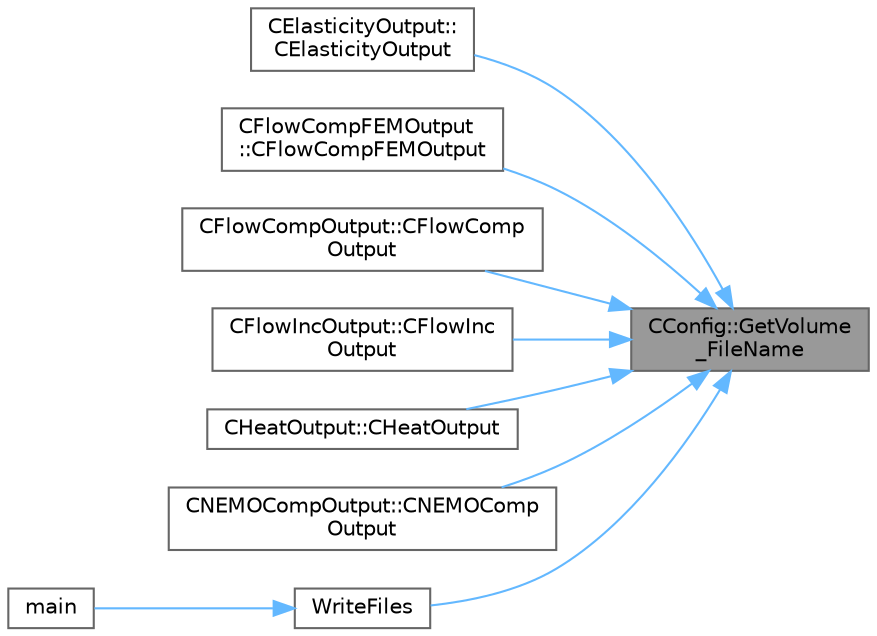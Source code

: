 digraph "CConfig::GetVolume_FileName"
{
 // LATEX_PDF_SIZE
  bgcolor="transparent";
  edge [fontname=Helvetica,fontsize=10,labelfontname=Helvetica,labelfontsize=10];
  node [fontname=Helvetica,fontsize=10,shape=box,height=0.2,width=0.4];
  rankdir="RL";
  Node1 [id="Node000001",label="CConfig::GetVolume\l_FileName",height=0.2,width=0.4,color="gray40", fillcolor="grey60", style="filled", fontcolor="black",tooltip="Get the name of the file with the flow variables."];
  Node1 -> Node2 [id="edge1_Node000001_Node000002",dir="back",color="steelblue1",style="solid",tooltip=" "];
  Node2 [id="Node000002",label="CElasticityOutput::\lCElasticityOutput",height=0.2,width=0.4,color="grey40", fillcolor="white", style="filled",URL="$classCElasticityOutput.html#a58429bbda704388e3663f3787f2c66e6",tooltip="Constructor of the class."];
  Node1 -> Node3 [id="edge2_Node000001_Node000003",dir="back",color="steelblue1",style="solid",tooltip=" "];
  Node3 [id="Node000003",label="CFlowCompFEMOutput\l::CFlowCompFEMOutput",height=0.2,width=0.4,color="grey40", fillcolor="white", style="filled",URL="$classCFlowCompFEMOutput.html#a15892a5521b50ec593b55fddb1dfb9ae",tooltip="Constructor of the class."];
  Node1 -> Node4 [id="edge3_Node000001_Node000004",dir="back",color="steelblue1",style="solid",tooltip=" "];
  Node4 [id="Node000004",label="CFlowCompOutput::CFlowComp\lOutput",height=0.2,width=0.4,color="grey40", fillcolor="white", style="filled",URL="$classCFlowCompOutput.html#a6dcf56587ca17eb1fde020d9798b3cd3",tooltip="Constructor of the class."];
  Node1 -> Node5 [id="edge4_Node000001_Node000005",dir="back",color="steelblue1",style="solid",tooltip=" "];
  Node5 [id="Node000005",label="CFlowIncOutput::CFlowInc\lOutput",height=0.2,width=0.4,color="grey40", fillcolor="white", style="filled",URL="$classCFlowIncOutput.html#a6887162e4142b214c7be9bfe40a0d94b",tooltip="Constructor of the class."];
  Node1 -> Node6 [id="edge5_Node000001_Node000006",dir="back",color="steelblue1",style="solid",tooltip=" "];
  Node6 [id="Node000006",label="CHeatOutput::CHeatOutput",height=0.2,width=0.4,color="grey40", fillcolor="white", style="filled",URL="$classCHeatOutput.html#a765accb8479e84e246e53494de404e93",tooltip="Constructor of the class."];
  Node1 -> Node7 [id="edge6_Node000001_Node000007",dir="back",color="steelblue1",style="solid",tooltip=" "];
  Node7 [id="Node000007",label="CNEMOCompOutput::CNEMOComp\lOutput",height=0.2,width=0.4,color="grey40", fillcolor="white", style="filled",URL="$classCNEMOCompOutput.html#aaba29cfe76ac412a31d6109cfce1181e",tooltip="Constructor of the class."];
  Node1 -> Node8 [id="edge7_Node000001_Node000008",dir="back",color="steelblue1",style="solid",tooltip=" "];
  Node8 [id="Node000008",label="WriteFiles",height=0.2,width=0.4,color="grey40", fillcolor="white", style="filled",URL="$SU2__SOL_8cpp.html#a43305e0af849b318ce139ccf6a164626",tooltip=" "];
  Node8 -> Node9 [id="edge8_Node000008_Node000009",dir="back",color="steelblue1",style="solid",tooltip=" "];
  Node9 [id="Node000009",label="main",height=0.2,width=0.4,color="grey40", fillcolor="white", style="filled",URL="$SU2__SOL_8cpp.html#a0ddf1224851353fc92bfbff6f499fa97",tooltip=" "];
}

